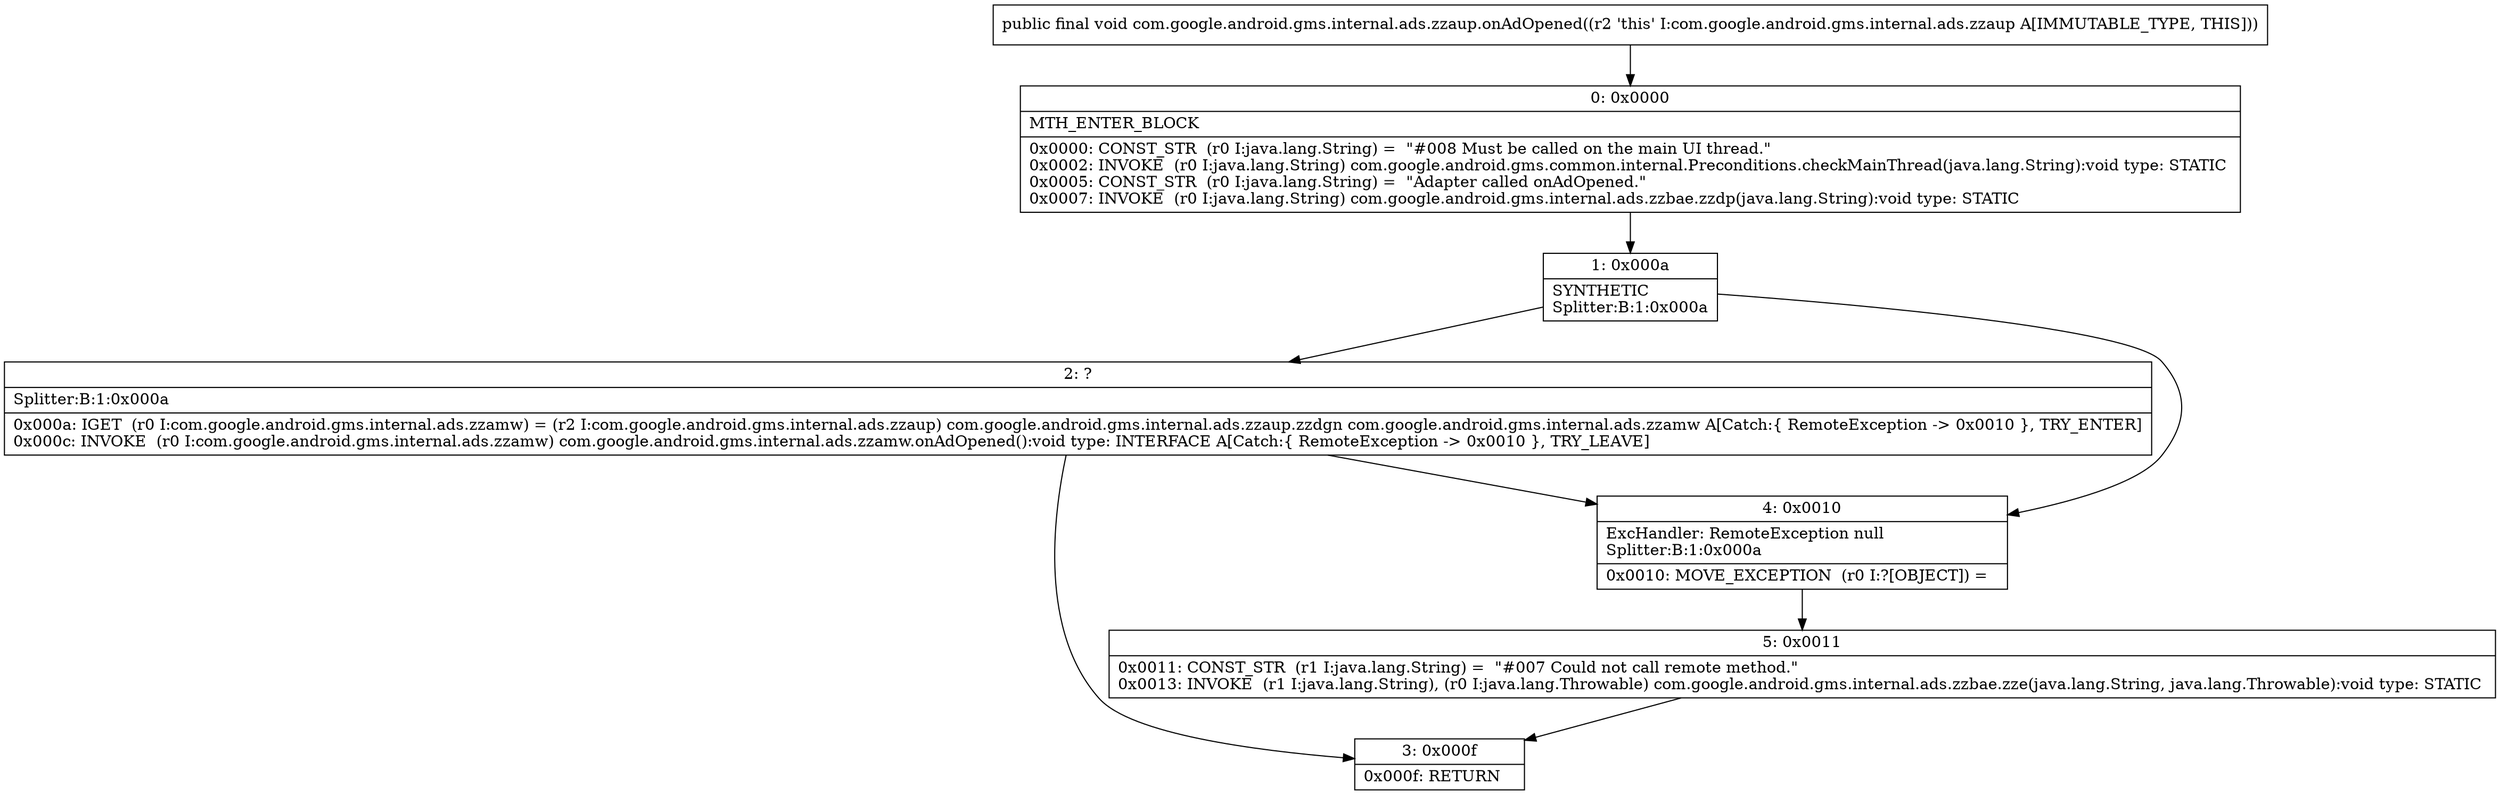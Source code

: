digraph "CFG forcom.google.android.gms.internal.ads.zzaup.onAdOpened()V" {
Node_0 [shape=record,label="{0\:\ 0x0000|MTH_ENTER_BLOCK\l|0x0000: CONST_STR  (r0 I:java.lang.String) =  \"#008 Must be called on the main UI thread.\" \l0x0002: INVOKE  (r0 I:java.lang.String) com.google.android.gms.common.internal.Preconditions.checkMainThread(java.lang.String):void type: STATIC \l0x0005: CONST_STR  (r0 I:java.lang.String) =  \"Adapter called onAdOpened.\" \l0x0007: INVOKE  (r0 I:java.lang.String) com.google.android.gms.internal.ads.zzbae.zzdp(java.lang.String):void type: STATIC \l}"];
Node_1 [shape=record,label="{1\:\ 0x000a|SYNTHETIC\lSplitter:B:1:0x000a\l}"];
Node_2 [shape=record,label="{2\:\ ?|Splitter:B:1:0x000a\l|0x000a: IGET  (r0 I:com.google.android.gms.internal.ads.zzamw) = (r2 I:com.google.android.gms.internal.ads.zzaup) com.google.android.gms.internal.ads.zzaup.zzdgn com.google.android.gms.internal.ads.zzamw A[Catch:\{ RemoteException \-\> 0x0010 \}, TRY_ENTER]\l0x000c: INVOKE  (r0 I:com.google.android.gms.internal.ads.zzamw) com.google.android.gms.internal.ads.zzamw.onAdOpened():void type: INTERFACE A[Catch:\{ RemoteException \-\> 0x0010 \}, TRY_LEAVE]\l}"];
Node_3 [shape=record,label="{3\:\ 0x000f|0x000f: RETURN   \l}"];
Node_4 [shape=record,label="{4\:\ 0x0010|ExcHandler: RemoteException null\lSplitter:B:1:0x000a\l|0x0010: MOVE_EXCEPTION  (r0 I:?[OBJECT]) =  \l}"];
Node_5 [shape=record,label="{5\:\ 0x0011|0x0011: CONST_STR  (r1 I:java.lang.String) =  \"#007 Could not call remote method.\" \l0x0013: INVOKE  (r1 I:java.lang.String), (r0 I:java.lang.Throwable) com.google.android.gms.internal.ads.zzbae.zze(java.lang.String, java.lang.Throwable):void type: STATIC \l}"];
MethodNode[shape=record,label="{public final void com.google.android.gms.internal.ads.zzaup.onAdOpened((r2 'this' I:com.google.android.gms.internal.ads.zzaup A[IMMUTABLE_TYPE, THIS])) }"];
MethodNode -> Node_0;
Node_0 -> Node_1;
Node_1 -> Node_2;
Node_1 -> Node_4;
Node_2 -> Node_3;
Node_2 -> Node_4;
Node_4 -> Node_5;
Node_5 -> Node_3;
}

